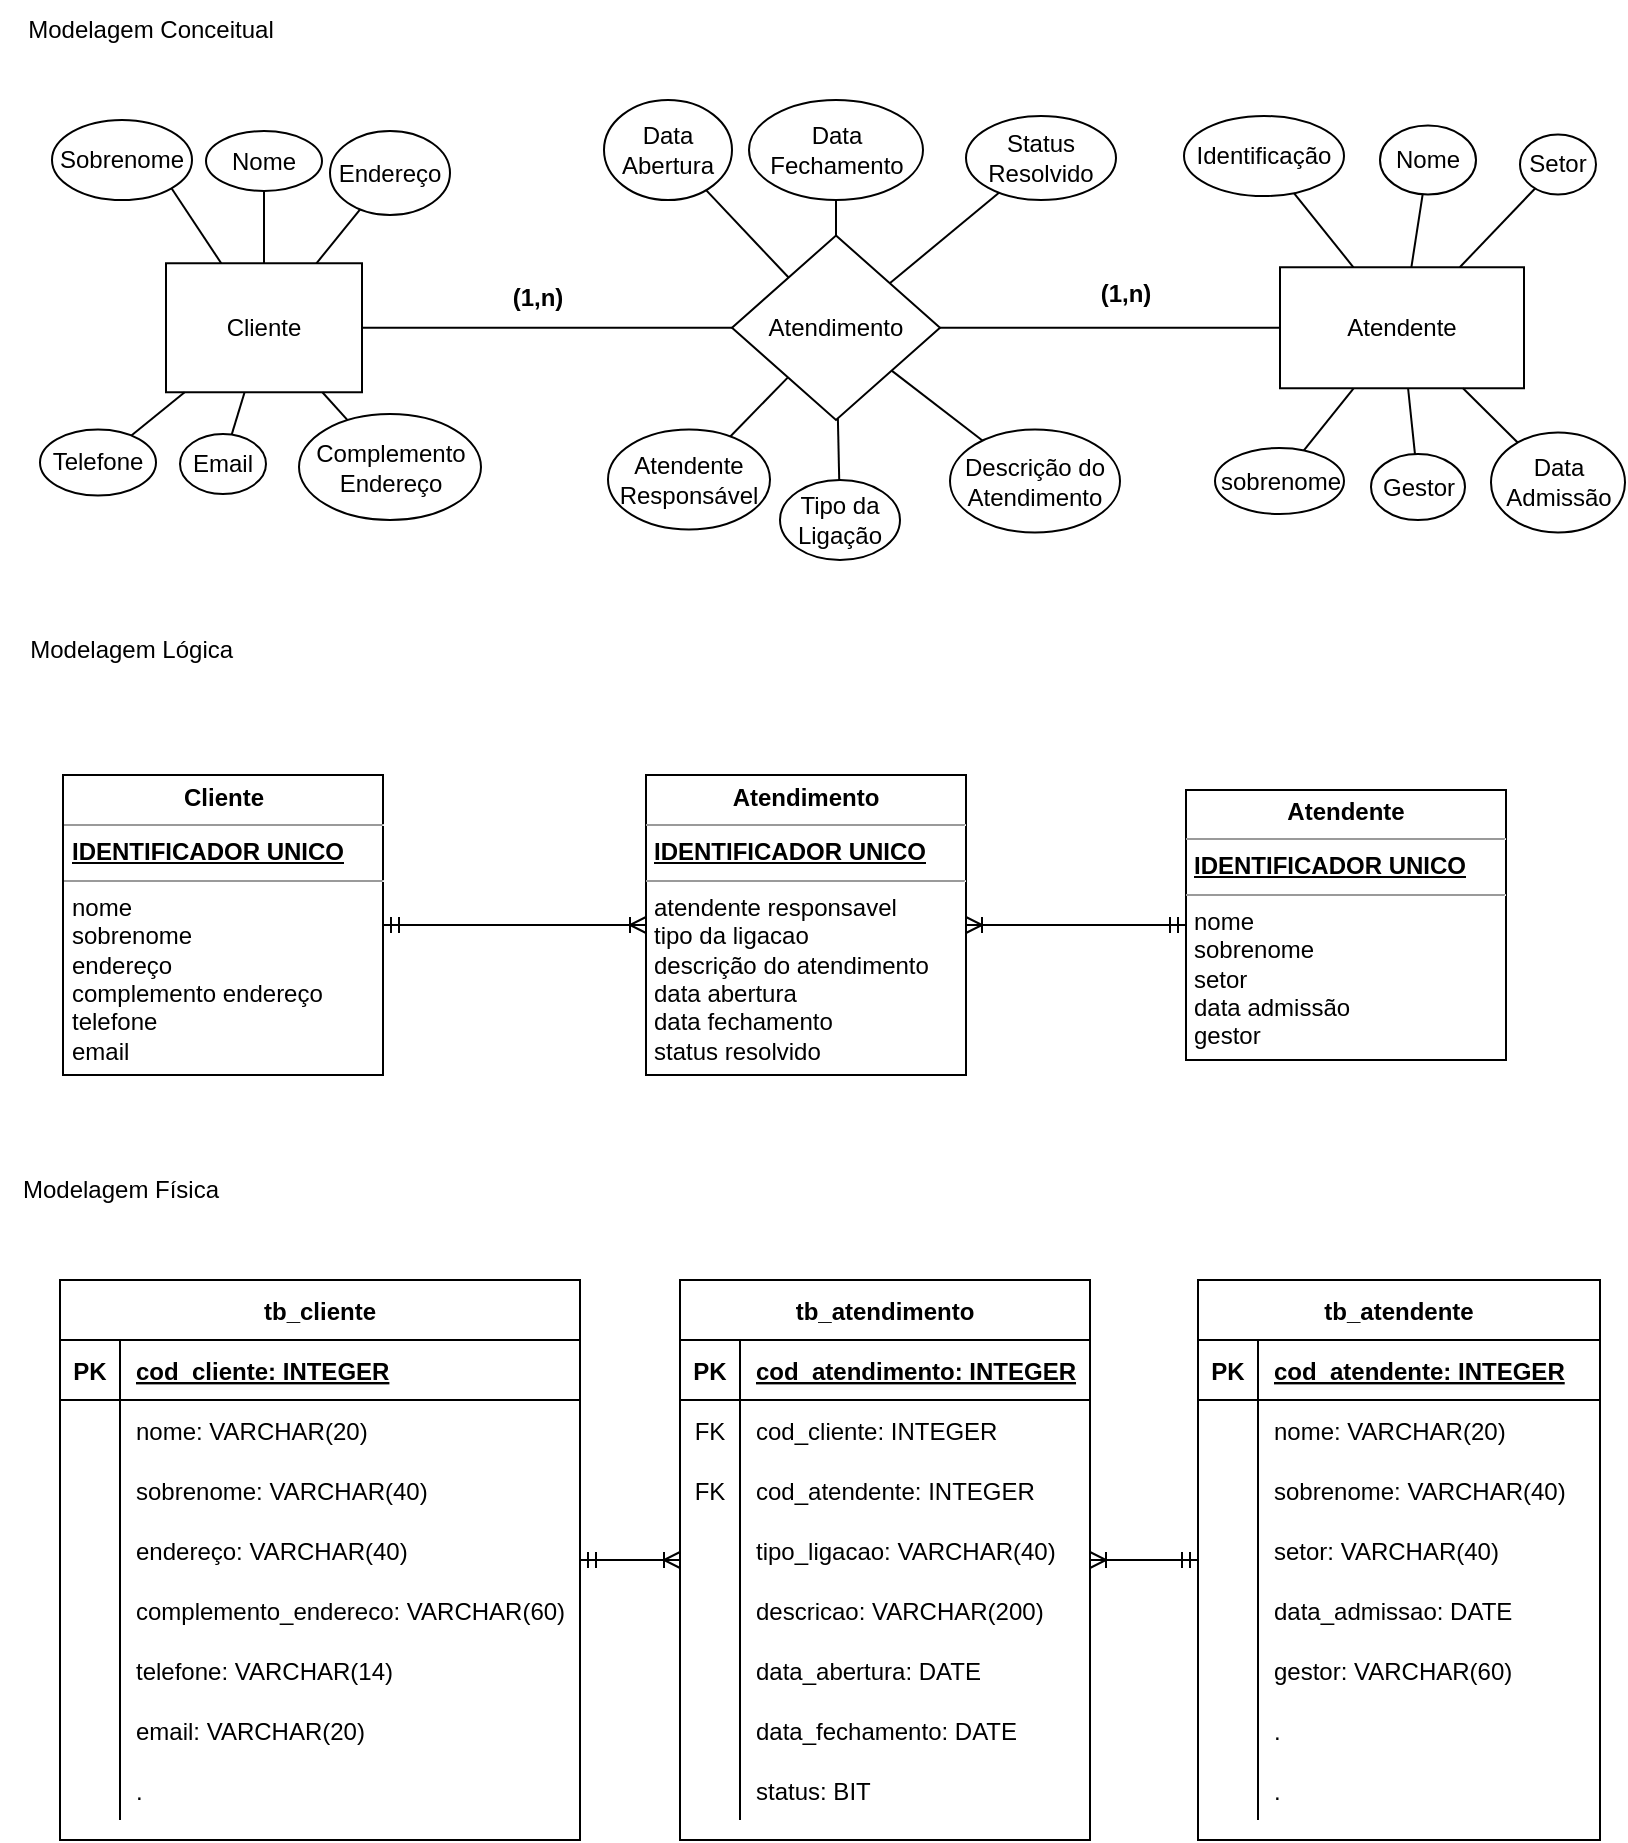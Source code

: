 <mxfile version="20.8.16" type="device"><diagram id="R2lEEEUBdFMjLlhIrx00" name="Page-1"><mxGraphModel dx="1120" dy="484" grid="1" gridSize="10" guides="1" tooltips="1" connect="1" arrows="1" fold="1" page="1" pageScale="1" pageWidth="850" pageHeight="1100" math="0" shadow="0" extFonts="Permanent Marker^https://fonts.googleapis.com/css?family=Permanent+Marker"><root><mxCell id="0"/><mxCell id="1" parent="0"/><mxCell id="kR7XuDyARgtKQcnC4l5c-47" value="Modelagem Conceitual" style="text;html=1;align=center;verticalAlign=middle;resizable=0;points=[];autosize=1;strokeColor=none;fillColor=none;" parent="1" vertex="1"><mxGeometry y="20" width="150" height="30" as="geometry"/></mxCell><mxCell id="kR7XuDyARgtKQcnC4l5c-48" value="Modelagem Lógica&amp;nbsp;" style="text;html=1;align=center;verticalAlign=middle;resizable=0;points=[];autosize=1;strokeColor=none;fillColor=none;" parent="1" vertex="1"><mxGeometry x="2" y="330" width="130" height="30" as="geometry"/></mxCell><mxCell id="kR7XuDyARgtKQcnC4l5c-128" value="Modelagem Física" style="text;html=1;align=center;verticalAlign=middle;resizable=0;points=[];autosize=1;strokeColor=none;fillColor=none;" parent="1" vertex="1"><mxGeometry y="600" width="120" height="30" as="geometry"/></mxCell><mxCell id="8lU5Gevcw-4BUhV6_usn-1" value="Cliente" style="rounded=0;whiteSpace=wrap;html=1;" vertex="1" parent="1"><mxGeometry x="83" y="151.63" width="98" height="64.5" as="geometry"/></mxCell><mxCell id="8lU5Gevcw-4BUhV6_usn-2" value="Atendimento" style="rhombus;whiteSpace=wrap;html=1;" vertex="1" parent="1"><mxGeometry x="366" y="137.75" width="104" height="92.25" as="geometry"/></mxCell><mxCell id="8lU5Gevcw-4BUhV6_usn-3" value="Atendente" style="rounded=0;whiteSpace=wrap;html=1;" vertex="1" parent="1"><mxGeometry x="640" y="153.63" width="122" height="60.5" as="geometry"/></mxCell><mxCell id="8lU5Gevcw-4BUhV6_usn-4" value="Nome" style="ellipse;whiteSpace=wrap;html=1;" vertex="1" parent="1"><mxGeometry x="103" y="85.5" width="58" height="30" as="geometry"/></mxCell><mxCell id="8lU5Gevcw-4BUhV6_usn-5" value="Sobrenome" style="ellipse;whiteSpace=wrap;html=1;" vertex="1" parent="1"><mxGeometry x="26" y="80" width="70" height="40" as="geometry"/></mxCell><mxCell id="8lU5Gevcw-4BUhV6_usn-7" value="Endereço" style="ellipse;whiteSpace=wrap;html=1;" vertex="1" parent="1"><mxGeometry x="165" y="85.5" width="60" height="42" as="geometry"/></mxCell><mxCell id="8lU5Gevcw-4BUhV6_usn-8" value="Complemento Endereço" style="ellipse;whiteSpace=wrap;html=1;" vertex="1" parent="1"><mxGeometry x="149.5" y="227" width="91" height="53" as="geometry"/></mxCell><mxCell id="8lU5Gevcw-4BUhV6_usn-9" value="Telefone" style="ellipse;whiteSpace=wrap;html=1;" vertex="1" parent="1"><mxGeometry x="20" y="234.75" width="58" height="33" as="geometry"/></mxCell><mxCell id="8lU5Gevcw-4BUhV6_usn-10" value="Email" style="ellipse;whiteSpace=wrap;html=1;" vertex="1" parent="1"><mxGeometry x="90" y="237" width="43" height="30" as="geometry"/></mxCell><mxCell id="8lU5Gevcw-4BUhV6_usn-12" value="Data Abertura" style="ellipse;whiteSpace=wrap;html=1;" vertex="1" parent="1"><mxGeometry x="302" y="70" width="64" height="50" as="geometry"/></mxCell><mxCell id="8lU5Gevcw-4BUhV6_usn-13" value="Data Fechamento" style="ellipse;whiteSpace=wrap;html=1;" vertex="1" parent="1"><mxGeometry x="374.5" y="70" width="87" height="50" as="geometry"/></mxCell><mxCell id="8lU5Gevcw-4BUhV6_usn-14" value="Status&lt;br&gt;Resolvido" style="ellipse;whiteSpace=wrap;html=1;" vertex="1" parent="1"><mxGeometry x="483" y="78" width="75" height="42" as="geometry"/></mxCell><mxCell id="8lU5Gevcw-4BUhV6_usn-15" value="Descrição do Atendimento" style="ellipse;whiteSpace=wrap;html=1;" vertex="1" parent="1"><mxGeometry x="475" y="234.75" width="85" height="51.5" as="geometry"/></mxCell><mxCell id="8lU5Gevcw-4BUhV6_usn-16" value="Tipo da Ligação" style="ellipse;whiteSpace=wrap;html=1;" vertex="1" parent="1"><mxGeometry x="390" y="260" width="60" height="40" as="geometry"/></mxCell><mxCell id="8lU5Gevcw-4BUhV6_usn-17" value="Atendente Responsável" style="ellipse;whiteSpace=wrap;html=1;" vertex="1" parent="1"><mxGeometry x="304" y="234.75" width="81" height="50" as="geometry"/></mxCell><mxCell id="8lU5Gevcw-4BUhV6_usn-18" value="Identificação" style="ellipse;whiteSpace=wrap;html=1;" vertex="1" parent="1"><mxGeometry x="592" y="78" width="80" height="40" as="geometry"/></mxCell><mxCell id="8lU5Gevcw-4BUhV6_usn-19" value="Nome" style="ellipse;whiteSpace=wrap;html=1;" vertex="1" parent="1"><mxGeometry x="690" y="82.75" width="48" height="34.5" as="geometry"/></mxCell><mxCell id="8lU5Gevcw-4BUhV6_usn-20" value="Setor" style="ellipse;whiteSpace=wrap;html=1;" vertex="1" parent="1"><mxGeometry x="760" y="87.25" width="38" height="30" as="geometry"/></mxCell><mxCell id="8lU5Gevcw-4BUhV6_usn-21" value="Data Admissão" style="ellipse;whiteSpace=wrap;html=1;" vertex="1" parent="1"><mxGeometry x="745.5" y="236.25" width="67" height="50" as="geometry"/></mxCell><mxCell id="8lU5Gevcw-4BUhV6_usn-22" value="Gestor" style="ellipse;whiteSpace=wrap;html=1;" vertex="1" parent="1"><mxGeometry x="685.5" y="247" width="47" height="33" as="geometry"/></mxCell><mxCell id="8lU5Gevcw-4BUhV6_usn-25" value="" style="endArrow=none;html=1;rounded=0;entryX=1;entryY=1;entryDx=0;entryDy=0;" edge="1" parent="1" source="8lU5Gevcw-4BUhV6_usn-1" target="8lU5Gevcw-4BUhV6_usn-5"><mxGeometry width="50" height="50" relative="1" as="geometry"><mxPoint x="260" y="250" as="sourcePoint"/><mxPoint x="310" y="200" as="targetPoint"/></mxGeometry></mxCell><mxCell id="8lU5Gevcw-4BUhV6_usn-26" value="" style="endArrow=none;html=1;rounded=0;" edge="1" parent="1" source="8lU5Gevcw-4BUhV6_usn-1" target="8lU5Gevcw-4BUhV6_usn-4"><mxGeometry width="50" height="50" relative="1" as="geometry"><mxPoint x="260" y="250" as="sourcePoint"/><mxPoint x="310" y="200" as="targetPoint"/></mxGeometry></mxCell><mxCell id="8lU5Gevcw-4BUhV6_usn-27" value="" style="endArrow=none;html=1;rounded=0;" edge="1" parent="1" source="8lU5Gevcw-4BUhV6_usn-1" target="8lU5Gevcw-4BUhV6_usn-7"><mxGeometry width="50" height="50" relative="1" as="geometry"><mxPoint x="260" y="250" as="sourcePoint"/><mxPoint x="310" y="200" as="targetPoint"/></mxGeometry></mxCell><mxCell id="8lU5Gevcw-4BUhV6_usn-28" value="" style="endArrow=none;html=1;rounded=0;" edge="1" parent="1" source="8lU5Gevcw-4BUhV6_usn-8" target="8lU5Gevcw-4BUhV6_usn-1"><mxGeometry width="50" height="50" relative="1" as="geometry"><mxPoint x="260" y="250" as="sourcePoint"/><mxPoint x="310" y="200" as="targetPoint"/></mxGeometry></mxCell><mxCell id="8lU5Gevcw-4BUhV6_usn-29" value="" style="endArrow=none;html=1;rounded=0;" edge="1" parent="1" source="8lU5Gevcw-4BUhV6_usn-10" target="8lU5Gevcw-4BUhV6_usn-1"><mxGeometry width="50" height="50" relative="1" as="geometry"><mxPoint x="260" y="250" as="sourcePoint"/><mxPoint x="310" y="200" as="targetPoint"/></mxGeometry></mxCell><mxCell id="8lU5Gevcw-4BUhV6_usn-30" value="" style="endArrow=none;html=1;rounded=0;" edge="1" parent="1" source="8lU5Gevcw-4BUhV6_usn-1" target="8lU5Gevcw-4BUhV6_usn-9"><mxGeometry width="50" height="50" relative="1" as="geometry"><mxPoint x="260" y="250" as="sourcePoint"/><mxPoint x="310" y="200" as="targetPoint"/></mxGeometry></mxCell><mxCell id="8lU5Gevcw-4BUhV6_usn-31" value="" style="endArrow=none;html=1;rounded=0;" edge="1" parent="1" source="8lU5Gevcw-4BUhV6_usn-17" target="8lU5Gevcw-4BUhV6_usn-2"><mxGeometry width="50" height="50" relative="1" as="geometry"><mxPoint x="260" y="250" as="sourcePoint"/><mxPoint x="310" y="200" as="targetPoint"/></mxGeometry></mxCell><mxCell id="8lU5Gevcw-4BUhV6_usn-32" value="" style="endArrow=none;html=1;rounded=0;" edge="1" parent="1" source="8lU5Gevcw-4BUhV6_usn-16" target="8lU5Gevcw-4BUhV6_usn-2"><mxGeometry width="50" height="50" relative="1" as="geometry"><mxPoint x="260" y="250" as="sourcePoint"/><mxPoint x="310" y="200" as="targetPoint"/></mxGeometry></mxCell><mxCell id="8lU5Gevcw-4BUhV6_usn-33" value="" style="endArrow=none;html=1;rounded=0;" edge="1" parent="1" source="8lU5Gevcw-4BUhV6_usn-15" target="8lU5Gevcw-4BUhV6_usn-2"><mxGeometry width="50" height="50" relative="1" as="geometry"><mxPoint x="260" y="250" as="sourcePoint"/><mxPoint x="310" y="200" as="targetPoint"/></mxGeometry></mxCell><mxCell id="8lU5Gevcw-4BUhV6_usn-34" value="" style="endArrow=none;html=1;rounded=0;" edge="1" parent="1" source="8lU5Gevcw-4BUhV6_usn-14" target="8lU5Gevcw-4BUhV6_usn-2"><mxGeometry width="50" height="50" relative="1" as="geometry"><mxPoint x="260" y="250" as="sourcePoint"/><mxPoint x="310" y="200" as="targetPoint"/></mxGeometry></mxCell><mxCell id="8lU5Gevcw-4BUhV6_usn-35" value="" style="endArrow=none;html=1;rounded=0;" edge="1" parent="1" source="8lU5Gevcw-4BUhV6_usn-13" target="8lU5Gevcw-4BUhV6_usn-2"><mxGeometry width="50" height="50" relative="1" as="geometry"><mxPoint x="260" y="250" as="sourcePoint"/><mxPoint x="310" y="200" as="targetPoint"/></mxGeometry></mxCell><mxCell id="8lU5Gevcw-4BUhV6_usn-36" value="" style="endArrow=none;html=1;rounded=0;" edge="1" parent="1" source="8lU5Gevcw-4BUhV6_usn-2" target="8lU5Gevcw-4BUhV6_usn-12"><mxGeometry width="50" height="50" relative="1" as="geometry"><mxPoint x="260" y="250" as="sourcePoint"/><mxPoint x="310" y="200" as="targetPoint"/></mxGeometry></mxCell><mxCell id="8lU5Gevcw-4BUhV6_usn-39" value="" style="endArrow=none;html=1;rounded=0;" edge="1" parent="1" source="8lU5Gevcw-4BUhV6_usn-3" target="8lU5Gevcw-4BUhV6_usn-18"><mxGeometry width="50" height="50" relative="1" as="geometry"><mxPoint x="260" y="250" as="sourcePoint"/><mxPoint x="310" y="200" as="targetPoint"/></mxGeometry></mxCell><mxCell id="8lU5Gevcw-4BUhV6_usn-40" value="" style="endArrow=none;html=1;rounded=0;" edge="1" parent="1" source="8lU5Gevcw-4BUhV6_usn-3" target="8lU5Gevcw-4BUhV6_usn-19"><mxGeometry width="50" height="50" relative="1" as="geometry"><mxPoint x="260" y="250" as="sourcePoint"/><mxPoint x="310" y="200" as="targetPoint"/></mxGeometry></mxCell><mxCell id="8lU5Gevcw-4BUhV6_usn-41" value="" style="endArrow=none;html=1;rounded=0;" edge="1" parent="1" source="8lU5Gevcw-4BUhV6_usn-3" target="8lU5Gevcw-4BUhV6_usn-20"><mxGeometry width="50" height="50" relative="1" as="geometry"><mxPoint x="260" y="250" as="sourcePoint"/><mxPoint x="310" y="200" as="targetPoint"/></mxGeometry></mxCell><mxCell id="8lU5Gevcw-4BUhV6_usn-42" value="" style="endArrow=none;html=1;rounded=0;" edge="1" parent="1" source="8lU5Gevcw-4BUhV6_usn-22" target="8lU5Gevcw-4BUhV6_usn-3"><mxGeometry width="50" height="50" relative="1" as="geometry"><mxPoint x="260" y="250" as="sourcePoint"/><mxPoint x="310" y="200" as="targetPoint"/></mxGeometry></mxCell><mxCell id="8lU5Gevcw-4BUhV6_usn-43" value="" style="endArrow=none;html=1;rounded=0;" edge="1" parent="1" source="8lU5Gevcw-4BUhV6_usn-21" target="8lU5Gevcw-4BUhV6_usn-3"><mxGeometry width="50" height="50" relative="1" as="geometry"><mxPoint x="260" y="250" as="sourcePoint"/><mxPoint x="310" y="200" as="targetPoint"/></mxGeometry></mxCell><mxCell id="8lU5Gevcw-4BUhV6_usn-45" value="" style="endArrow=none;html=1;rounded=0;" edge="1" parent="1" source="8lU5Gevcw-4BUhV6_usn-1" target="8lU5Gevcw-4BUhV6_usn-2"><mxGeometry width="50" height="50" relative="1" as="geometry"><mxPoint x="290" y="250" as="sourcePoint"/><mxPoint x="340" y="200" as="targetPoint"/></mxGeometry></mxCell><mxCell id="8lU5Gevcw-4BUhV6_usn-46" value="" style="endArrow=none;html=1;rounded=0;" edge="1" parent="1" source="8lU5Gevcw-4BUhV6_usn-2" target="8lU5Gevcw-4BUhV6_usn-3"><mxGeometry width="50" height="50" relative="1" as="geometry"><mxPoint x="290" y="250" as="sourcePoint"/><mxPoint x="340" y="200" as="targetPoint"/></mxGeometry></mxCell><mxCell id="8lU5Gevcw-4BUhV6_usn-48" value="&lt;b&gt;(1,n)&lt;/b&gt;" style="text;strokeColor=none;align=center;fillColor=none;html=1;verticalAlign=middle;whiteSpace=wrap;rounded=0;" vertex="1" parent="1"><mxGeometry x="239" y="153.63" width="60" height="30" as="geometry"/></mxCell><mxCell id="8lU5Gevcw-4BUhV6_usn-49" value="&lt;b&gt;(1,n)&lt;/b&gt;" style="text;strokeColor=none;align=center;fillColor=none;html=1;verticalAlign=middle;whiteSpace=wrap;rounded=0;" vertex="1" parent="1"><mxGeometry x="533" y="151.63" width="60" height="30" as="geometry"/></mxCell><mxCell id="8lU5Gevcw-4BUhV6_usn-53" value="&lt;p style=&quot;margin:0px;margin-top:4px;text-align:center;&quot;&gt;&lt;b&gt;Cliente&lt;/b&gt;&lt;/p&gt;&lt;hr size=&quot;1&quot;&gt;&lt;p style=&quot;margin:0px;margin-left:4px;&quot;&gt;&lt;b&gt;&lt;u&gt;IDENTIFICADOR UNICO&lt;/u&gt;&lt;/b&gt;&lt;/p&gt;&lt;hr size=&quot;1&quot;&gt;&lt;p style=&quot;margin:0px;margin-left:4px;&quot;&gt;nome&lt;/p&gt;&lt;p style=&quot;margin:0px;margin-left:4px;&quot;&gt;sobrenome&lt;/p&gt;&lt;p style=&quot;margin:0px;margin-left:4px;&quot;&gt;endereço&lt;/p&gt;&lt;p style=&quot;margin:0px;margin-left:4px;&quot;&gt;complemento endereço&lt;/p&gt;&lt;p style=&quot;margin:0px;margin-left:4px;&quot;&gt;telefone&lt;/p&gt;&lt;p style=&quot;margin:0px;margin-left:4px;&quot;&gt;email&lt;/p&gt;&lt;p style=&quot;margin:0px;margin-left:4px;&quot;&gt;&lt;br&gt;&lt;/p&gt;&lt;p style=&quot;margin:0px;margin-left:4px;&quot;&gt;&lt;br&gt;&lt;/p&gt;" style="verticalAlign=top;align=left;overflow=fill;fontSize=12;fontFamily=Helvetica;html=1;" vertex="1" parent="1"><mxGeometry x="31.5" y="407.5" width="160" height="150" as="geometry"/></mxCell><mxCell id="8lU5Gevcw-4BUhV6_usn-60" value="&lt;p style=&quot;margin:0px;margin-top:4px;text-align:center;&quot;&gt;&lt;b&gt;Atendimento&lt;/b&gt;&lt;/p&gt;&lt;hr size=&quot;1&quot;&gt;&lt;p style=&quot;margin:0px;margin-left:4px;&quot;&gt;&lt;b&gt;&lt;u&gt;IDENTIFICADOR UNICO&lt;/u&gt;&lt;/b&gt;&lt;/p&gt;&lt;hr size=&quot;1&quot;&gt;&lt;p style=&quot;margin:0px;margin-left:4px;&quot;&gt;atendente responsavel&lt;/p&gt;&lt;p style=&quot;margin:0px;margin-left:4px;&quot;&gt;tipo da ligacao&lt;/p&gt;&lt;p style=&quot;margin:0px;margin-left:4px;&quot;&gt;descrição do atendimento&lt;/p&gt;&lt;p style=&quot;margin:0px;margin-left:4px;&quot;&gt;data abertura&lt;/p&gt;&lt;p style=&quot;margin:0px;margin-left:4px;&quot;&gt;data fechamento&lt;/p&gt;&lt;p style=&quot;margin:0px;margin-left:4px;&quot;&gt;status resolvido&lt;/p&gt;" style="verticalAlign=top;align=left;overflow=fill;fontSize=12;fontFamily=Helvetica;html=1;" vertex="1" parent="1"><mxGeometry x="323" y="407.5" width="160" height="150" as="geometry"/></mxCell><mxCell id="8lU5Gevcw-4BUhV6_usn-66" value="&lt;p style=&quot;margin:0px;margin-top:4px;text-align:center;&quot;&gt;&lt;b&gt;Atendente&lt;/b&gt;&lt;/p&gt;&lt;hr size=&quot;1&quot;&gt;&lt;p style=&quot;margin:0px;margin-left:4px;&quot;&gt;&lt;b&gt;&lt;u&gt;IDENTIFICADOR UNICO&lt;/u&gt;&lt;/b&gt;&lt;/p&gt;&lt;hr size=&quot;1&quot;&gt;&lt;p style=&quot;margin:0px;margin-left:4px;&quot;&gt;nome&lt;/p&gt;&lt;p style=&quot;margin:0px;margin-left:4px;&quot;&gt;sobrenome&lt;/p&gt;&lt;p style=&quot;margin:0px;margin-left:4px;&quot;&gt;setor&lt;/p&gt;&lt;p style=&quot;margin:0px;margin-left:4px;&quot;&gt;data admissão&lt;/p&gt;&lt;p style=&quot;margin:0px;margin-left:4px;&quot;&gt;gestor&lt;/p&gt;" style="verticalAlign=top;align=left;overflow=fill;fontSize=12;fontFamily=Helvetica;html=1;" vertex="1" parent="1"><mxGeometry x="593" y="415" width="160" height="135" as="geometry"/></mxCell><mxCell id="8lU5Gevcw-4BUhV6_usn-67" value="" style="edgeStyle=entityRelationEdgeStyle;fontSize=12;html=1;endArrow=ERoneToMany;startArrow=ERmandOne;rounded=0;" edge="1" parent="1" source="8lU5Gevcw-4BUhV6_usn-53" target="8lU5Gevcw-4BUhV6_usn-60"><mxGeometry width="100" height="100" relative="1" as="geometry"><mxPoint x="270" y="530" as="sourcePoint"/><mxPoint x="370" y="430" as="targetPoint"/></mxGeometry></mxCell><mxCell id="8lU5Gevcw-4BUhV6_usn-68" value="" style="edgeStyle=entityRelationEdgeStyle;fontSize=12;html=1;endArrow=ERoneToMany;startArrow=ERmandOne;rounded=0;" edge="1" parent="1" source="8lU5Gevcw-4BUhV6_usn-66" target="8lU5Gevcw-4BUhV6_usn-60"><mxGeometry width="100" height="100" relative="1" as="geometry"><mxPoint x="270" y="530" as="sourcePoint"/><mxPoint x="370" y="430" as="targetPoint"/></mxGeometry></mxCell><mxCell id="8lU5Gevcw-4BUhV6_usn-103" value="tb_cliente" style="shape=table;startSize=30;container=1;collapsible=1;childLayout=tableLayout;fixedRows=1;rowLines=0;fontStyle=1;align=center;resizeLast=1;" vertex="1" parent="1"><mxGeometry x="30" y="660" width="260" height="280" as="geometry"/></mxCell><mxCell id="8lU5Gevcw-4BUhV6_usn-104" value="" style="shape=tableRow;horizontal=0;startSize=0;swimlaneHead=0;swimlaneBody=0;fillColor=none;collapsible=0;dropTarget=0;points=[[0,0.5],[1,0.5]];portConstraint=eastwest;top=0;left=0;right=0;bottom=1;" vertex="1" parent="8lU5Gevcw-4BUhV6_usn-103"><mxGeometry y="30" width="260" height="30" as="geometry"/></mxCell><mxCell id="8lU5Gevcw-4BUhV6_usn-105" value="PK" style="shape=partialRectangle;connectable=0;fillColor=none;top=0;left=0;bottom=0;right=0;fontStyle=1;overflow=hidden;" vertex="1" parent="8lU5Gevcw-4BUhV6_usn-104"><mxGeometry width="30" height="30" as="geometry"><mxRectangle width="30" height="30" as="alternateBounds"/></mxGeometry></mxCell><mxCell id="8lU5Gevcw-4BUhV6_usn-106" value="cod_cliente: INTEGER" style="shape=partialRectangle;connectable=0;fillColor=none;top=0;left=0;bottom=0;right=0;align=left;spacingLeft=6;fontStyle=5;overflow=hidden;" vertex="1" parent="8lU5Gevcw-4BUhV6_usn-104"><mxGeometry x="30" width="230" height="30" as="geometry"><mxRectangle width="230" height="30" as="alternateBounds"/></mxGeometry></mxCell><mxCell id="8lU5Gevcw-4BUhV6_usn-107" value="" style="shape=tableRow;horizontal=0;startSize=0;swimlaneHead=0;swimlaneBody=0;fillColor=none;collapsible=0;dropTarget=0;points=[[0,0.5],[1,0.5]];portConstraint=eastwest;top=0;left=0;right=0;bottom=0;" vertex="1" parent="8lU5Gevcw-4BUhV6_usn-103"><mxGeometry y="60" width="260" height="30" as="geometry"/></mxCell><mxCell id="8lU5Gevcw-4BUhV6_usn-108" value="" style="shape=partialRectangle;connectable=0;fillColor=none;top=0;left=0;bottom=0;right=0;editable=1;overflow=hidden;" vertex="1" parent="8lU5Gevcw-4BUhV6_usn-107"><mxGeometry width="30" height="30" as="geometry"><mxRectangle width="30" height="30" as="alternateBounds"/></mxGeometry></mxCell><mxCell id="8lU5Gevcw-4BUhV6_usn-109" value="nome: VARCHAR(20)" style="shape=partialRectangle;connectable=0;fillColor=none;top=0;left=0;bottom=0;right=0;align=left;spacingLeft=6;overflow=hidden;" vertex="1" parent="8lU5Gevcw-4BUhV6_usn-107"><mxGeometry x="30" width="230" height="30" as="geometry"><mxRectangle width="230" height="30" as="alternateBounds"/></mxGeometry></mxCell><mxCell id="8lU5Gevcw-4BUhV6_usn-110" value="" style="shape=tableRow;horizontal=0;startSize=0;swimlaneHead=0;swimlaneBody=0;fillColor=none;collapsible=0;dropTarget=0;points=[[0,0.5],[1,0.5]];portConstraint=eastwest;top=0;left=0;right=0;bottom=0;" vertex="1" parent="8lU5Gevcw-4BUhV6_usn-103"><mxGeometry y="90" width="260" height="30" as="geometry"/></mxCell><mxCell id="8lU5Gevcw-4BUhV6_usn-111" value="" style="shape=partialRectangle;connectable=0;fillColor=none;top=0;left=0;bottom=0;right=0;editable=1;overflow=hidden;" vertex="1" parent="8lU5Gevcw-4BUhV6_usn-110"><mxGeometry width="30" height="30" as="geometry"><mxRectangle width="30" height="30" as="alternateBounds"/></mxGeometry></mxCell><mxCell id="8lU5Gevcw-4BUhV6_usn-112" value="sobrenome: VARCHAR(40)" style="shape=partialRectangle;connectable=0;fillColor=none;top=0;left=0;bottom=0;right=0;align=left;spacingLeft=6;overflow=hidden;" vertex="1" parent="8lU5Gevcw-4BUhV6_usn-110"><mxGeometry x="30" width="230" height="30" as="geometry"><mxRectangle width="230" height="30" as="alternateBounds"/></mxGeometry></mxCell><mxCell id="8lU5Gevcw-4BUhV6_usn-113" value="" style="shape=tableRow;horizontal=0;startSize=0;swimlaneHead=0;swimlaneBody=0;fillColor=none;collapsible=0;dropTarget=0;points=[[0,0.5],[1,0.5]];portConstraint=eastwest;top=0;left=0;right=0;bottom=0;" vertex="1" parent="8lU5Gevcw-4BUhV6_usn-103"><mxGeometry y="120" width="260" height="30" as="geometry"/></mxCell><mxCell id="8lU5Gevcw-4BUhV6_usn-114" value="" style="shape=partialRectangle;connectable=0;fillColor=none;top=0;left=0;bottom=0;right=0;editable=1;overflow=hidden;" vertex="1" parent="8lU5Gevcw-4BUhV6_usn-113"><mxGeometry width="30" height="30" as="geometry"><mxRectangle width="30" height="30" as="alternateBounds"/></mxGeometry></mxCell><mxCell id="8lU5Gevcw-4BUhV6_usn-115" value="endereço: VARCHAR(40)" style="shape=partialRectangle;connectable=0;fillColor=none;top=0;left=0;bottom=0;right=0;align=left;spacingLeft=6;overflow=hidden;" vertex="1" parent="8lU5Gevcw-4BUhV6_usn-113"><mxGeometry x="30" width="230" height="30" as="geometry"><mxRectangle width="230" height="30" as="alternateBounds"/></mxGeometry></mxCell><mxCell id="8lU5Gevcw-4BUhV6_usn-116" value="" style="shape=tableRow;horizontal=0;startSize=0;swimlaneHead=0;swimlaneBody=0;fillColor=none;collapsible=0;dropTarget=0;points=[[0,0.5],[1,0.5]];portConstraint=eastwest;top=0;left=0;right=0;bottom=0;" vertex="1" parent="8lU5Gevcw-4BUhV6_usn-103"><mxGeometry y="150" width="260" height="30" as="geometry"/></mxCell><mxCell id="8lU5Gevcw-4BUhV6_usn-117" value="" style="shape=partialRectangle;connectable=0;fillColor=none;top=0;left=0;bottom=0;right=0;editable=1;overflow=hidden;" vertex="1" parent="8lU5Gevcw-4BUhV6_usn-116"><mxGeometry width="30" height="30" as="geometry"><mxRectangle width="30" height="30" as="alternateBounds"/></mxGeometry></mxCell><mxCell id="8lU5Gevcw-4BUhV6_usn-118" value="complemento_endereco: VARCHAR(60)" style="shape=partialRectangle;connectable=0;fillColor=none;top=0;left=0;bottom=0;right=0;align=left;spacingLeft=6;overflow=hidden;" vertex="1" parent="8lU5Gevcw-4BUhV6_usn-116"><mxGeometry x="30" width="230" height="30" as="geometry"><mxRectangle width="230" height="30" as="alternateBounds"/></mxGeometry></mxCell><mxCell id="8lU5Gevcw-4BUhV6_usn-119" value="" style="shape=tableRow;horizontal=0;startSize=0;swimlaneHead=0;swimlaneBody=0;fillColor=none;collapsible=0;dropTarget=0;points=[[0,0.5],[1,0.5]];portConstraint=eastwest;top=0;left=0;right=0;bottom=0;" vertex="1" parent="8lU5Gevcw-4BUhV6_usn-103"><mxGeometry y="180" width="260" height="30" as="geometry"/></mxCell><mxCell id="8lU5Gevcw-4BUhV6_usn-120" value="" style="shape=partialRectangle;connectable=0;fillColor=none;top=0;left=0;bottom=0;right=0;editable=1;overflow=hidden;" vertex="1" parent="8lU5Gevcw-4BUhV6_usn-119"><mxGeometry width="30" height="30" as="geometry"><mxRectangle width="30" height="30" as="alternateBounds"/></mxGeometry></mxCell><mxCell id="8lU5Gevcw-4BUhV6_usn-121" value="telefone: VARCHAR(14)" style="shape=partialRectangle;connectable=0;fillColor=none;top=0;left=0;bottom=0;right=0;align=left;spacingLeft=6;overflow=hidden;" vertex="1" parent="8lU5Gevcw-4BUhV6_usn-119"><mxGeometry x="30" width="230" height="30" as="geometry"><mxRectangle width="230" height="30" as="alternateBounds"/></mxGeometry></mxCell><mxCell id="8lU5Gevcw-4BUhV6_usn-122" value="" style="shape=tableRow;horizontal=0;startSize=0;swimlaneHead=0;swimlaneBody=0;fillColor=none;collapsible=0;dropTarget=0;points=[[0,0.5],[1,0.5]];portConstraint=eastwest;top=0;left=0;right=0;bottom=0;" vertex="1" parent="8lU5Gevcw-4BUhV6_usn-103"><mxGeometry y="210" width="260" height="30" as="geometry"/></mxCell><mxCell id="8lU5Gevcw-4BUhV6_usn-123" value="" style="shape=partialRectangle;connectable=0;fillColor=none;top=0;left=0;bottom=0;right=0;editable=1;overflow=hidden;" vertex="1" parent="8lU5Gevcw-4BUhV6_usn-122"><mxGeometry width="30" height="30" as="geometry"><mxRectangle width="30" height="30" as="alternateBounds"/></mxGeometry></mxCell><mxCell id="8lU5Gevcw-4BUhV6_usn-124" value="email: VARCHAR(20)" style="shape=partialRectangle;connectable=0;fillColor=none;top=0;left=0;bottom=0;right=0;align=left;spacingLeft=6;overflow=hidden;" vertex="1" parent="8lU5Gevcw-4BUhV6_usn-122"><mxGeometry x="30" width="230" height="30" as="geometry"><mxRectangle width="230" height="30" as="alternateBounds"/></mxGeometry></mxCell><mxCell id="8lU5Gevcw-4BUhV6_usn-125" value="" style="shape=tableRow;horizontal=0;startSize=0;swimlaneHead=0;swimlaneBody=0;fillColor=none;collapsible=0;dropTarget=0;points=[[0,0.5],[1,0.5]];portConstraint=eastwest;top=0;left=0;right=0;bottom=0;" vertex="1" parent="8lU5Gevcw-4BUhV6_usn-103"><mxGeometry y="240" width="260" height="30" as="geometry"/></mxCell><mxCell id="8lU5Gevcw-4BUhV6_usn-126" value="" style="shape=partialRectangle;connectable=0;fillColor=none;top=0;left=0;bottom=0;right=0;editable=1;overflow=hidden;" vertex="1" parent="8lU5Gevcw-4BUhV6_usn-125"><mxGeometry width="30" height="30" as="geometry"><mxRectangle width="30" height="30" as="alternateBounds"/></mxGeometry></mxCell><mxCell id="8lU5Gevcw-4BUhV6_usn-127" value="." style="shape=partialRectangle;connectable=0;fillColor=none;top=0;left=0;bottom=0;right=0;align=left;spacingLeft=6;overflow=hidden;" vertex="1" parent="8lU5Gevcw-4BUhV6_usn-125"><mxGeometry x="30" width="230" height="30" as="geometry"><mxRectangle width="230" height="30" as="alternateBounds"/></mxGeometry></mxCell><mxCell id="8lU5Gevcw-4BUhV6_usn-128" value="tb_atendimento" style="shape=table;startSize=30;container=1;collapsible=1;childLayout=tableLayout;fixedRows=1;rowLines=0;fontStyle=1;align=center;resizeLast=1;" vertex="1" parent="1"><mxGeometry x="340" y="660" width="205" height="280" as="geometry"/></mxCell><mxCell id="8lU5Gevcw-4BUhV6_usn-129" value="" style="shape=tableRow;horizontal=0;startSize=0;swimlaneHead=0;swimlaneBody=0;fillColor=none;collapsible=0;dropTarget=0;points=[[0,0.5],[1,0.5]];portConstraint=eastwest;top=0;left=0;right=0;bottom=1;" vertex="1" parent="8lU5Gevcw-4BUhV6_usn-128"><mxGeometry y="30" width="205" height="30" as="geometry"/></mxCell><mxCell id="8lU5Gevcw-4BUhV6_usn-130" value="PK" style="shape=partialRectangle;connectable=0;fillColor=none;top=0;left=0;bottom=0;right=0;fontStyle=1;overflow=hidden;" vertex="1" parent="8lU5Gevcw-4BUhV6_usn-129"><mxGeometry width="30" height="30" as="geometry"><mxRectangle width="30" height="30" as="alternateBounds"/></mxGeometry></mxCell><mxCell id="8lU5Gevcw-4BUhV6_usn-131" value="cod_atendimento: INTEGER" style="shape=partialRectangle;connectable=0;fillColor=none;top=0;left=0;bottom=0;right=0;align=left;spacingLeft=6;fontStyle=5;overflow=hidden;" vertex="1" parent="8lU5Gevcw-4BUhV6_usn-129"><mxGeometry x="30" width="175" height="30" as="geometry"><mxRectangle width="175" height="30" as="alternateBounds"/></mxGeometry></mxCell><mxCell id="8lU5Gevcw-4BUhV6_usn-132" value="" style="shape=tableRow;horizontal=0;startSize=0;swimlaneHead=0;swimlaneBody=0;fillColor=none;collapsible=0;dropTarget=0;points=[[0,0.5],[1,0.5]];portConstraint=eastwest;top=0;left=0;right=0;bottom=0;" vertex="1" parent="8lU5Gevcw-4BUhV6_usn-128"><mxGeometry y="60" width="205" height="30" as="geometry"/></mxCell><mxCell id="8lU5Gevcw-4BUhV6_usn-133" value="FK" style="shape=partialRectangle;connectable=0;fillColor=none;top=0;left=0;bottom=0;right=0;editable=1;overflow=hidden;" vertex="1" parent="8lU5Gevcw-4BUhV6_usn-132"><mxGeometry width="30" height="30" as="geometry"><mxRectangle width="30" height="30" as="alternateBounds"/></mxGeometry></mxCell><mxCell id="8lU5Gevcw-4BUhV6_usn-134" value="cod_cliente: INTEGER" style="shape=partialRectangle;connectable=0;fillColor=none;top=0;left=0;bottom=0;right=0;align=left;spacingLeft=6;overflow=hidden;" vertex="1" parent="8lU5Gevcw-4BUhV6_usn-132"><mxGeometry x="30" width="175" height="30" as="geometry"><mxRectangle width="175" height="30" as="alternateBounds"/></mxGeometry></mxCell><mxCell id="8lU5Gevcw-4BUhV6_usn-135" value="" style="shape=tableRow;horizontal=0;startSize=0;swimlaneHead=0;swimlaneBody=0;fillColor=none;collapsible=0;dropTarget=0;points=[[0,0.5],[1,0.5]];portConstraint=eastwest;top=0;left=0;right=0;bottom=0;" vertex="1" parent="8lU5Gevcw-4BUhV6_usn-128"><mxGeometry y="90" width="205" height="30" as="geometry"/></mxCell><mxCell id="8lU5Gevcw-4BUhV6_usn-136" value="FK" style="shape=partialRectangle;connectable=0;fillColor=none;top=0;left=0;bottom=0;right=0;editable=1;overflow=hidden;" vertex="1" parent="8lU5Gevcw-4BUhV6_usn-135"><mxGeometry width="30" height="30" as="geometry"><mxRectangle width="30" height="30" as="alternateBounds"/></mxGeometry></mxCell><mxCell id="8lU5Gevcw-4BUhV6_usn-137" value="cod_atendente: INTEGER" style="shape=partialRectangle;connectable=0;fillColor=none;top=0;left=0;bottom=0;right=0;align=left;spacingLeft=6;overflow=hidden;" vertex="1" parent="8lU5Gevcw-4BUhV6_usn-135"><mxGeometry x="30" width="175" height="30" as="geometry"><mxRectangle width="175" height="30" as="alternateBounds"/></mxGeometry></mxCell><mxCell id="8lU5Gevcw-4BUhV6_usn-138" value="" style="shape=tableRow;horizontal=0;startSize=0;swimlaneHead=0;swimlaneBody=0;fillColor=none;collapsible=0;dropTarget=0;points=[[0,0.5],[1,0.5]];portConstraint=eastwest;top=0;left=0;right=0;bottom=0;" vertex="1" parent="8lU5Gevcw-4BUhV6_usn-128"><mxGeometry y="120" width="205" height="30" as="geometry"/></mxCell><mxCell id="8lU5Gevcw-4BUhV6_usn-139" value="" style="shape=partialRectangle;connectable=0;fillColor=none;top=0;left=0;bottom=0;right=0;editable=1;overflow=hidden;" vertex="1" parent="8lU5Gevcw-4BUhV6_usn-138"><mxGeometry width="30" height="30" as="geometry"><mxRectangle width="30" height="30" as="alternateBounds"/></mxGeometry></mxCell><mxCell id="8lU5Gevcw-4BUhV6_usn-140" value="tipo_ligacao: VARCHAR(40)" style="shape=partialRectangle;connectable=0;fillColor=none;top=0;left=0;bottom=0;right=0;align=left;spacingLeft=6;overflow=hidden;" vertex="1" parent="8lU5Gevcw-4BUhV6_usn-138"><mxGeometry x="30" width="175" height="30" as="geometry"><mxRectangle width="175" height="30" as="alternateBounds"/></mxGeometry></mxCell><mxCell id="8lU5Gevcw-4BUhV6_usn-141" value="" style="shape=tableRow;horizontal=0;startSize=0;swimlaneHead=0;swimlaneBody=0;fillColor=none;collapsible=0;dropTarget=0;points=[[0,0.5],[1,0.5]];portConstraint=eastwest;top=0;left=0;right=0;bottom=0;" vertex="1" parent="8lU5Gevcw-4BUhV6_usn-128"><mxGeometry y="150" width="205" height="30" as="geometry"/></mxCell><mxCell id="8lU5Gevcw-4BUhV6_usn-142" value="" style="shape=partialRectangle;connectable=0;fillColor=none;top=0;left=0;bottom=0;right=0;editable=1;overflow=hidden;" vertex="1" parent="8lU5Gevcw-4BUhV6_usn-141"><mxGeometry width="30" height="30" as="geometry"><mxRectangle width="30" height="30" as="alternateBounds"/></mxGeometry></mxCell><mxCell id="8lU5Gevcw-4BUhV6_usn-143" value="descricao: VARCHAR(200)" style="shape=partialRectangle;connectable=0;fillColor=none;top=0;left=0;bottom=0;right=0;align=left;spacingLeft=6;overflow=hidden;" vertex="1" parent="8lU5Gevcw-4BUhV6_usn-141"><mxGeometry x="30" width="175" height="30" as="geometry"><mxRectangle width="175" height="30" as="alternateBounds"/></mxGeometry></mxCell><mxCell id="8lU5Gevcw-4BUhV6_usn-144" value="" style="shape=tableRow;horizontal=0;startSize=0;swimlaneHead=0;swimlaneBody=0;fillColor=none;collapsible=0;dropTarget=0;points=[[0,0.5],[1,0.5]];portConstraint=eastwest;top=0;left=0;right=0;bottom=0;" vertex="1" parent="8lU5Gevcw-4BUhV6_usn-128"><mxGeometry y="180" width="205" height="30" as="geometry"/></mxCell><mxCell id="8lU5Gevcw-4BUhV6_usn-145" value="" style="shape=partialRectangle;connectable=0;fillColor=none;top=0;left=0;bottom=0;right=0;editable=1;overflow=hidden;" vertex="1" parent="8lU5Gevcw-4BUhV6_usn-144"><mxGeometry width="30" height="30" as="geometry"><mxRectangle width="30" height="30" as="alternateBounds"/></mxGeometry></mxCell><mxCell id="8lU5Gevcw-4BUhV6_usn-146" value="data_abertura: DATE" style="shape=partialRectangle;connectable=0;fillColor=none;top=0;left=0;bottom=0;right=0;align=left;spacingLeft=6;overflow=hidden;" vertex="1" parent="8lU5Gevcw-4BUhV6_usn-144"><mxGeometry x="30" width="175" height="30" as="geometry"><mxRectangle width="175" height="30" as="alternateBounds"/></mxGeometry></mxCell><mxCell id="8lU5Gevcw-4BUhV6_usn-147" value="" style="shape=tableRow;horizontal=0;startSize=0;swimlaneHead=0;swimlaneBody=0;fillColor=none;collapsible=0;dropTarget=0;points=[[0,0.5],[1,0.5]];portConstraint=eastwest;top=0;left=0;right=0;bottom=0;" vertex="1" parent="8lU5Gevcw-4BUhV6_usn-128"><mxGeometry y="210" width="205" height="30" as="geometry"/></mxCell><mxCell id="8lU5Gevcw-4BUhV6_usn-148" value="" style="shape=partialRectangle;connectable=0;fillColor=none;top=0;left=0;bottom=0;right=0;editable=1;overflow=hidden;" vertex="1" parent="8lU5Gevcw-4BUhV6_usn-147"><mxGeometry width="30" height="30" as="geometry"><mxRectangle width="30" height="30" as="alternateBounds"/></mxGeometry></mxCell><mxCell id="8lU5Gevcw-4BUhV6_usn-149" value="data_fechamento: DATE" style="shape=partialRectangle;connectable=0;fillColor=none;top=0;left=0;bottom=0;right=0;align=left;spacingLeft=6;overflow=hidden;" vertex="1" parent="8lU5Gevcw-4BUhV6_usn-147"><mxGeometry x="30" width="175" height="30" as="geometry"><mxRectangle width="175" height="30" as="alternateBounds"/></mxGeometry></mxCell><mxCell id="8lU5Gevcw-4BUhV6_usn-150" value="" style="shape=tableRow;horizontal=0;startSize=0;swimlaneHead=0;swimlaneBody=0;fillColor=none;collapsible=0;dropTarget=0;points=[[0,0.5],[1,0.5]];portConstraint=eastwest;top=0;left=0;right=0;bottom=0;" vertex="1" parent="8lU5Gevcw-4BUhV6_usn-128"><mxGeometry y="240" width="205" height="30" as="geometry"/></mxCell><mxCell id="8lU5Gevcw-4BUhV6_usn-151" value="" style="shape=partialRectangle;connectable=0;fillColor=none;top=0;left=0;bottom=0;right=0;editable=1;overflow=hidden;" vertex="1" parent="8lU5Gevcw-4BUhV6_usn-150"><mxGeometry width="30" height="30" as="geometry"><mxRectangle width="30" height="30" as="alternateBounds"/></mxGeometry></mxCell><mxCell id="8lU5Gevcw-4BUhV6_usn-152" value="status: BIT" style="shape=partialRectangle;connectable=0;fillColor=none;top=0;left=0;bottom=0;right=0;align=left;spacingLeft=6;overflow=hidden;" vertex="1" parent="8lU5Gevcw-4BUhV6_usn-150"><mxGeometry x="30" width="175" height="30" as="geometry"><mxRectangle width="175" height="30" as="alternateBounds"/></mxGeometry></mxCell><mxCell id="8lU5Gevcw-4BUhV6_usn-153" value="tb_atendente" style="shape=table;startSize=30;container=1;collapsible=1;childLayout=tableLayout;fixedRows=1;rowLines=0;fontStyle=1;align=center;resizeLast=1;" vertex="1" parent="1"><mxGeometry x="599" y="660" width="201" height="280" as="geometry"/></mxCell><mxCell id="8lU5Gevcw-4BUhV6_usn-154" value="" style="shape=tableRow;horizontal=0;startSize=0;swimlaneHead=0;swimlaneBody=0;fillColor=none;collapsible=0;dropTarget=0;points=[[0,0.5],[1,0.5]];portConstraint=eastwest;top=0;left=0;right=0;bottom=1;" vertex="1" parent="8lU5Gevcw-4BUhV6_usn-153"><mxGeometry y="30" width="201" height="30" as="geometry"/></mxCell><mxCell id="8lU5Gevcw-4BUhV6_usn-155" value="PK" style="shape=partialRectangle;connectable=0;fillColor=none;top=0;left=0;bottom=0;right=0;fontStyle=1;overflow=hidden;" vertex="1" parent="8lU5Gevcw-4BUhV6_usn-154"><mxGeometry width="30" height="30" as="geometry"><mxRectangle width="30" height="30" as="alternateBounds"/></mxGeometry></mxCell><mxCell id="8lU5Gevcw-4BUhV6_usn-156" value="cod_atendente: INTEGER" style="shape=partialRectangle;connectable=0;fillColor=none;top=0;left=0;bottom=0;right=0;align=left;spacingLeft=6;fontStyle=5;overflow=hidden;" vertex="1" parent="8lU5Gevcw-4BUhV6_usn-154"><mxGeometry x="30" width="171" height="30" as="geometry"><mxRectangle width="171" height="30" as="alternateBounds"/></mxGeometry></mxCell><mxCell id="8lU5Gevcw-4BUhV6_usn-157" value="" style="shape=tableRow;horizontal=0;startSize=0;swimlaneHead=0;swimlaneBody=0;fillColor=none;collapsible=0;dropTarget=0;points=[[0,0.5],[1,0.5]];portConstraint=eastwest;top=0;left=0;right=0;bottom=0;" vertex="1" parent="8lU5Gevcw-4BUhV6_usn-153"><mxGeometry y="60" width="201" height="30" as="geometry"/></mxCell><mxCell id="8lU5Gevcw-4BUhV6_usn-158" value="" style="shape=partialRectangle;connectable=0;fillColor=none;top=0;left=0;bottom=0;right=0;editable=1;overflow=hidden;" vertex="1" parent="8lU5Gevcw-4BUhV6_usn-157"><mxGeometry width="30" height="30" as="geometry"><mxRectangle width="30" height="30" as="alternateBounds"/></mxGeometry></mxCell><mxCell id="8lU5Gevcw-4BUhV6_usn-159" value="nome: VARCHAR(20)" style="shape=partialRectangle;connectable=0;fillColor=none;top=0;left=0;bottom=0;right=0;align=left;spacingLeft=6;overflow=hidden;" vertex="1" parent="8lU5Gevcw-4BUhV6_usn-157"><mxGeometry x="30" width="171" height="30" as="geometry"><mxRectangle width="171" height="30" as="alternateBounds"/></mxGeometry></mxCell><mxCell id="8lU5Gevcw-4BUhV6_usn-160" value="" style="shape=tableRow;horizontal=0;startSize=0;swimlaneHead=0;swimlaneBody=0;fillColor=none;collapsible=0;dropTarget=0;points=[[0,0.5],[1,0.5]];portConstraint=eastwest;top=0;left=0;right=0;bottom=0;" vertex="1" parent="8lU5Gevcw-4BUhV6_usn-153"><mxGeometry y="90" width="201" height="30" as="geometry"/></mxCell><mxCell id="8lU5Gevcw-4BUhV6_usn-161" value="" style="shape=partialRectangle;connectable=0;fillColor=none;top=0;left=0;bottom=0;right=0;editable=1;overflow=hidden;" vertex="1" parent="8lU5Gevcw-4BUhV6_usn-160"><mxGeometry width="30" height="30" as="geometry"><mxRectangle width="30" height="30" as="alternateBounds"/></mxGeometry></mxCell><mxCell id="8lU5Gevcw-4BUhV6_usn-162" value="sobrenome: VARCHAR(40)" style="shape=partialRectangle;connectable=0;fillColor=none;top=0;left=0;bottom=0;right=0;align=left;spacingLeft=6;overflow=hidden;" vertex="1" parent="8lU5Gevcw-4BUhV6_usn-160"><mxGeometry x="30" width="171" height="30" as="geometry"><mxRectangle width="171" height="30" as="alternateBounds"/></mxGeometry></mxCell><mxCell id="8lU5Gevcw-4BUhV6_usn-163" value="" style="shape=tableRow;horizontal=0;startSize=0;swimlaneHead=0;swimlaneBody=0;fillColor=none;collapsible=0;dropTarget=0;points=[[0,0.5],[1,0.5]];portConstraint=eastwest;top=0;left=0;right=0;bottom=0;" vertex="1" parent="8lU5Gevcw-4BUhV6_usn-153"><mxGeometry y="120" width="201" height="30" as="geometry"/></mxCell><mxCell id="8lU5Gevcw-4BUhV6_usn-164" value="" style="shape=partialRectangle;connectable=0;fillColor=none;top=0;left=0;bottom=0;right=0;editable=1;overflow=hidden;" vertex="1" parent="8lU5Gevcw-4BUhV6_usn-163"><mxGeometry width="30" height="30" as="geometry"><mxRectangle width="30" height="30" as="alternateBounds"/></mxGeometry></mxCell><mxCell id="8lU5Gevcw-4BUhV6_usn-165" value="setor: VARCHAR(40)" style="shape=partialRectangle;connectable=0;fillColor=none;top=0;left=0;bottom=0;right=0;align=left;spacingLeft=6;overflow=hidden;" vertex="1" parent="8lU5Gevcw-4BUhV6_usn-163"><mxGeometry x="30" width="171" height="30" as="geometry"><mxRectangle width="171" height="30" as="alternateBounds"/></mxGeometry></mxCell><mxCell id="8lU5Gevcw-4BUhV6_usn-166" value="" style="shape=tableRow;horizontal=0;startSize=0;swimlaneHead=0;swimlaneBody=0;fillColor=none;collapsible=0;dropTarget=0;points=[[0,0.5],[1,0.5]];portConstraint=eastwest;top=0;left=0;right=0;bottom=0;" vertex="1" parent="8lU5Gevcw-4BUhV6_usn-153"><mxGeometry y="150" width="201" height="30" as="geometry"/></mxCell><mxCell id="8lU5Gevcw-4BUhV6_usn-167" value="" style="shape=partialRectangle;connectable=0;fillColor=none;top=0;left=0;bottom=0;right=0;editable=1;overflow=hidden;" vertex="1" parent="8lU5Gevcw-4BUhV6_usn-166"><mxGeometry width="30" height="30" as="geometry"><mxRectangle width="30" height="30" as="alternateBounds"/></mxGeometry></mxCell><mxCell id="8lU5Gevcw-4BUhV6_usn-168" value="data_admissao: DATE" style="shape=partialRectangle;connectable=0;fillColor=none;top=0;left=0;bottom=0;right=0;align=left;spacingLeft=6;overflow=hidden;" vertex="1" parent="8lU5Gevcw-4BUhV6_usn-166"><mxGeometry x="30" width="171" height="30" as="geometry"><mxRectangle width="171" height="30" as="alternateBounds"/></mxGeometry></mxCell><mxCell id="8lU5Gevcw-4BUhV6_usn-169" value="" style="shape=tableRow;horizontal=0;startSize=0;swimlaneHead=0;swimlaneBody=0;fillColor=none;collapsible=0;dropTarget=0;points=[[0,0.5],[1,0.5]];portConstraint=eastwest;top=0;left=0;right=0;bottom=0;" vertex="1" parent="8lU5Gevcw-4BUhV6_usn-153"><mxGeometry y="180" width="201" height="30" as="geometry"/></mxCell><mxCell id="8lU5Gevcw-4BUhV6_usn-170" value="" style="shape=partialRectangle;connectable=0;fillColor=none;top=0;left=0;bottom=0;right=0;editable=1;overflow=hidden;" vertex="1" parent="8lU5Gevcw-4BUhV6_usn-169"><mxGeometry width="30" height="30" as="geometry"><mxRectangle width="30" height="30" as="alternateBounds"/></mxGeometry></mxCell><mxCell id="8lU5Gevcw-4BUhV6_usn-171" value="gestor: VARCHAR(60)" style="shape=partialRectangle;connectable=0;fillColor=none;top=0;left=0;bottom=0;right=0;align=left;spacingLeft=6;overflow=hidden;" vertex="1" parent="8lU5Gevcw-4BUhV6_usn-169"><mxGeometry x="30" width="171" height="30" as="geometry"><mxRectangle width="171" height="30" as="alternateBounds"/></mxGeometry></mxCell><mxCell id="8lU5Gevcw-4BUhV6_usn-172" value="" style="shape=tableRow;horizontal=0;startSize=0;swimlaneHead=0;swimlaneBody=0;fillColor=none;collapsible=0;dropTarget=0;points=[[0,0.5],[1,0.5]];portConstraint=eastwest;top=0;left=0;right=0;bottom=0;" vertex="1" parent="8lU5Gevcw-4BUhV6_usn-153"><mxGeometry y="210" width="201" height="30" as="geometry"/></mxCell><mxCell id="8lU5Gevcw-4BUhV6_usn-173" value="" style="shape=partialRectangle;connectable=0;fillColor=none;top=0;left=0;bottom=0;right=0;editable=1;overflow=hidden;" vertex="1" parent="8lU5Gevcw-4BUhV6_usn-172"><mxGeometry width="30" height="30" as="geometry"><mxRectangle width="30" height="30" as="alternateBounds"/></mxGeometry></mxCell><mxCell id="8lU5Gevcw-4BUhV6_usn-174" value="." style="shape=partialRectangle;connectable=0;fillColor=none;top=0;left=0;bottom=0;right=0;align=left;spacingLeft=6;overflow=hidden;" vertex="1" parent="8lU5Gevcw-4BUhV6_usn-172"><mxGeometry x="30" width="171" height="30" as="geometry"><mxRectangle width="171" height="30" as="alternateBounds"/></mxGeometry></mxCell><mxCell id="8lU5Gevcw-4BUhV6_usn-175" value="" style="shape=tableRow;horizontal=0;startSize=0;swimlaneHead=0;swimlaneBody=0;fillColor=none;collapsible=0;dropTarget=0;points=[[0,0.5],[1,0.5]];portConstraint=eastwest;top=0;left=0;right=0;bottom=0;" vertex="1" parent="8lU5Gevcw-4BUhV6_usn-153"><mxGeometry y="240" width="201" height="30" as="geometry"/></mxCell><mxCell id="8lU5Gevcw-4BUhV6_usn-176" value="" style="shape=partialRectangle;connectable=0;fillColor=none;top=0;left=0;bottom=0;right=0;editable=1;overflow=hidden;" vertex="1" parent="8lU5Gevcw-4BUhV6_usn-175"><mxGeometry width="30" height="30" as="geometry"><mxRectangle width="30" height="30" as="alternateBounds"/></mxGeometry></mxCell><mxCell id="8lU5Gevcw-4BUhV6_usn-177" value="." style="shape=partialRectangle;connectable=0;fillColor=none;top=0;left=0;bottom=0;right=0;align=left;spacingLeft=6;overflow=hidden;" vertex="1" parent="8lU5Gevcw-4BUhV6_usn-175"><mxGeometry x="30" width="171" height="30" as="geometry"><mxRectangle width="171" height="30" as="alternateBounds"/></mxGeometry></mxCell><mxCell id="8lU5Gevcw-4BUhV6_usn-178" value="" style="edgeStyle=entityRelationEdgeStyle;fontSize=12;html=1;endArrow=ERoneToMany;startArrow=ERmandOne;rounded=0;" edge="1" parent="1" source="8lU5Gevcw-4BUhV6_usn-103" target="8lU5Gevcw-4BUhV6_usn-128"><mxGeometry width="100" height="100" relative="1" as="geometry"><mxPoint x="350" y="780" as="sourcePoint"/><mxPoint x="450" y="680" as="targetPoint"/></mxGeometry></mxCell><mxCell id="8lU5Gevcw-4BUhV6_usn-179" value="" style="edgeStyle=entityRelationEdgeStyle;fontSize=12;html=1;endArrow=ERoneToMany;startArrow=ERmandOne;rounded=0;" edge="1" parent="1" source="8lU5Gevcw-4BUhV6_usn-153" target="8lU5Gevcw-4BUhV6_usn-128"><mxGeometry width="100" height="100" relative="1" as="geometry"><mxPoint x="350" y="780" as="sourcePoint"/><mxPoint x="450" y="680" as="targetPoint"/></mxGeometry></mxCell><mxCell id="8lU5Gevcw-4BUhV6_usn-180" value="sobrenome" style="ellipse;whiteSpace=wrap;html=1;" vertex="1" parent="1"><mxGeometry x="607.5" y="244" width="64.5" height="33" as="geometry"/></mxCell><mxCell id="8lU5Gevcw-4BUhV6_usn-181" value="" style="endArrow=none;html=1;rounded=0;" edge="1" parent="1" source="8lU5Gevcw-4BUhV6_usn-3" target="8lU5Gevcw-4BUhV6_usn-180"><mxGeometry width="50" height="50" relative="1" as="geometry"><mxPoint x="360" y="300" as="sourcePoint"/><mxPoint x="410" y="250" as="targetPoint"/></mxGeometry></mxCell></root></mxGraphModel></diagram></mxfile>